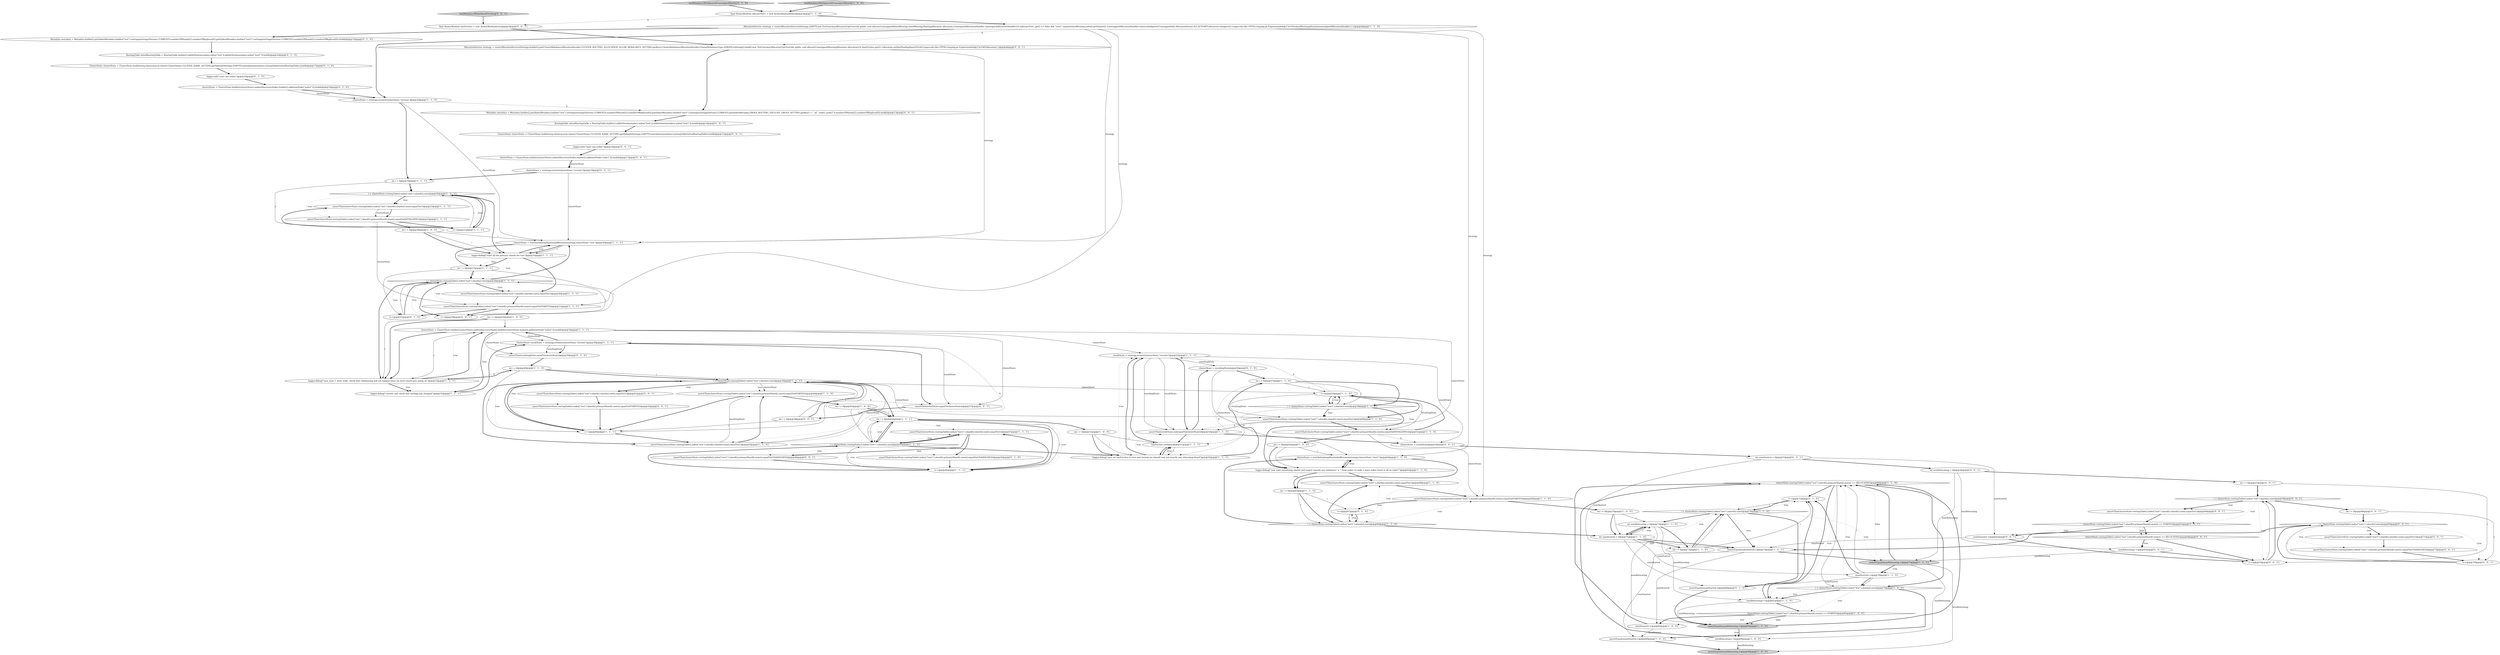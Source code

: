 digraph {
58 [style = filled, label = "clusterState.routingTable().index(\"test\").shard(i).primaryShard().state() == RELOCATING@@@80@@@['1', '1', '0']", fillcolor = white, shape = diamond image = "AAA0AAABBB1BBB"];
21 [style = filled, label = "clusterState = ClusterState.builder(clusterState).nodes(DiscoveryNodes.builder(clusterState.nodes()).add(newNode(\"node2\"))).build()@@@34@@@['1', '1', '1']", fillcolor = white, shape = ellipse image = "AAA0AAABBB1BBB"];
68 [style = filled, label = "i++@@@75@@@['0', '1', '0']", fillcolor = white, shape = ellipse image = "AAA0AAABBB2BBB"];
8 [style = filled, label = "int i = 0@@@40@@@['1', '1', '0']", fillcolor = white, shape = ellipse image = "AAA0AAABBB1BBB"];
26 [style = filled, label = "i < clusterState.routingTable().index(\"test\").shards().size()@@@28@@@['1', '1', '1']", fillcolor = white, shape = diamond image = "AAA0AAABBB1BBB"];
37 [style = filled, label = "int i = 0@@@51@@@['1', '0', '0']", fillcolor = white, shape = ellipse image = "AAA0AAABBB1BBB"];
54 [style = filled, label = "numRelocating++@@@86@@@['1', '0', '0']", fillcolor = white, shape = ellipse image = "AAA0AAABBB1BBB"];
78 [style = filled, label = "AllocationService strategy = createAllocationService(Settings.builder().put(ClusterRebalanceAllocationDecider.CLUSTER_ROUTING_ALLOCATION_ALLOW_REBALANCE_SETTING.getKey(),ClusterRebalanceAllocationDecider.ClusterRebalanceType.ALWAYS.toString()).build(),new TestGatewayAllocator(){@Override public void allocateUnassigned(RoutingAllocation allocation){if (hasFetches.get()) {allocation.setHasPendingAsyncFetch()}super.edu.fdu.CPPDG.tinypdg.pe.ExpressionInfo@13e1945allocation}})@@@4@@@['0', '0', '1']", fillcolor = white, shape = ellipse image = "AAA0AAABBB3BBB"];
14 [style = filled, label = "clusterState = strategy.reroute(clusterState,\"reroute\")@@@20@@@['1', '1', '0']", fillcolor = white, shape = ellipse image = "AAA0AAABBB1BBB"];
61 [style = filled, label = "logger.debug(\"now start initializing shards and expect exactly one rebalance\" + \" from node1 to node 2 since index (test( is all on node1\")@@@63@@@['1', '1', '0']", fillcolor = white, shape = ellipse image = "AAA0AAABBB1BBB"];
20 [style = filled, label = "assertThat(clusterState.routingTable().index(\"test1\").shard(i).shards().size(),equalTo(1))@@@60@@@['1', '1', '0']", fillcolor = white, shape = ellipse image = "AAA0AAABBB1BBB"];
83 [style = filled, label = "i++@@@29@@@['0', '0', '1']", fillcolor = white, shape = ellipse image = "AAA0AAABBB3BBB"];
3 [style = filled, label = "i < clusterState.routingTable().index(\"test\").shards().size()@@@20@@@['1', '1', '1']", fillcolor = white, shape = diamond image = "AAA0AAABBB1BBB"];
35 [style = filled, label = "numStarted++@@@78@@@['1', '1', '0']", fillcolor = white, shape = ellipse image = "AAA0AAABBB1BBB"];
77 [style = filled, label = "testRebalanceWithIgnoredUnassignedShards['0', '1', '0']", fillcolor = lightgray, shape = diamond image = "AAA0AAABBB2BBB"];
32 [style = filled, label = "assertThat(clusterState.routingTable().index(\"test1\").shard(i).shards().size(),equalTo(1))@@@68@@@['1', '1', '0']", fillcolor = white, shape = ellipse image = "AAA0AAABBB1BBB"];
102 [style = filled, label = "Metadata metadata = Metadata.builder().put(IndexMetadata.builder(\"test\").settings(settings(Version.CURRENT)).numberOfShards(2).numberOfReplicas(0)).put(IndexMetadata.builder(\"test1\").settings(settings(Version.CURRENT).put(IndexMetadata.INDEX_ROUTING_EXCLUDE_GROUP_SETTING.getKey() + \"_id\",\"node1,node2\")).numberOfShards(2).numberOfReplicas(0)).build()@@@13@@@['0', '0', '1']", fillcolor = white, shape = ellipse image = "AAA0AAABBB3BBB"];
76 [style = filled, label = "clusterState = resultingState@@@56@@@['0', '1', '0']", fillcolor = white, shape = ellipse image = "AAA0AAABBB2BBB"];
5 [style = filled, label = "int i = 0@@@65@@@['1', '1', '0']", fillcolor = white, shape = ellipse image = "AAA0AAABBB1BBB"];
97 [style = filled, label = "assertThat(clusterState.routingTable().index(\"test\").shard(i).shards().size(),equalTo(1))@@@60@@@['0', '0', '1']", fillcolor = white, shape = ellipse image = "AAA0AAABBB3BBB"];
94 [style = filled, label = "i < clusterState.routingTable().index(\"test1\").shards().size()@@@69@@@['0', '0', '1']", fillcolor = white, shape = diamond image = "AAA0AAABBB3BBB"];
75 [style = filled, label = "logger.info(\"start two nodes\")@@@18@@@['0', '1', '0']", fillcolor = white, shape = ellipse image = "AAA0AAABBB2BBB"];
95 [style = filled, label = "testRebalanceWhileShardFetching['0', '0', '1']", fillcolor = lightgray, shape = diamond image = "AAA0AAABBB3BBB"];
66 [style = filled, label = "assertEquals(numStarted,1)@@@84@@@['0', '1', '0']", fillcolor = white, shape = ellipse image = "AAA0AAABBB2BBB"];
100 [style = filled, label = "int i = 0@@@57@@@['0', '0', '1']", fillcolor = white, shape = ellipse image = "AAA0AAABBB3BBB"];
30 [style = filled, label = "i < clusterState.routingTable().index(\"test\").shards().size()@@@39@@@['1', '1', '1']", fillcolor = white, shape = diamond image = "AAA0AAABBB1BBB"];
88 [style = filled, label = "logger.info(\"start two nodes\")@@@16@@@['0', '0', '1']", fillcolor = white, shape = ellipse image = "AAA0AAABBB3BBB"];
80 [style = filled, label = "int numStarted = 0@@@55@@@['0', '0', '1']", fillcolor = white, shape = ellipse image = "AAA0AAABBB3BBB"];
40 [style = filled, label = "int i = 0@@@62@@@['1', '0', '0']", fillcolor = white, shape = ellipse image = "AAA0AAABBB1BBB"];
84 [style = filled, label = "i++@@@70@@@['0', '0', '1']", fillcolor = white, shape = ellipse image = "AAA0AAABBB3BBB"];
7 [style = filled, label = "clusterState = startInitializingShardsAndReroute(strategy,clusterState,\"test\")@@@26@@@['1', '1', '1']", fillcolor = white, shape = ellipse image = "AAA0AAABBB1BBB"];
34 [style = filled, label = "assertThat(clusterState.routingTable().index(\"test\").shard(i).primaryShard().state(),equalTo(STARTED))@@@44@@@['1', '1', '0']", fillcolor = white, shape = ellipse image = "AAA0AAABBB1BBB"];
27 [style = filled, label = "assertThat(clusterState.routingTable().index(\"test\").shard(i).shards().size(),equalTo(1))@@@43@@@['1', '1', '0']", fillcolor = white, shape = ellipse image = "AAA0AAABBB1BBB"];
64 [style = filled, label = "int i = 0@@@73@@@['1', '1', '0']", fillcolor = white, shape = ellipse image = "AAA0AAABBB1BBB"];
16 [style = filled, label = "final AtomicBoolean allocateTest1 = new AtomicBoolean(false)@@@3@@@['1', '1', '0']", fillcolor = white, shape = ellipse image = "AAA0AAABBB1BBB"];
63 [style = filled, label = "clusterState = startInitializingShardsAndReroute(strategy,clusterState,\"test1\")@@@64@@@['1', '1', '0']", fillcolor = white, shape = ellipse image = "AAA0AAABBB1BBB"];
52 [style = filled, label = "numRelocating++@@@81@@@['1', '1', '0']", fillcolor = white, shape = ellipse image = "AAA0AAABBB1BBB"];
45 [style = filled, label = "assertThat(clusterState.routingTable().index(\"test\").shard(i).shards().size(),equalTo(1))@@@22@@@['1', '1', '1']", fillcolor = white, shape = ellipse image = "AAA0AAABBB1BBB"];
47 [style = filled, label = "numStarted++@@@83@@@['1', '0', '0']", fillcolor = white, shape = ellipse image = "AAA0AAABBB1BBB"];
55 [style = filled, label = "ClusterState resultState = strategy.reroute(clusterState,\"reroute\")@@@36@@@['1', '1', '1']", fillcolor = white, shape = ellipse image = "AAA0AAABBB1BBB"];
13 [style = filled, label = "assertEquals(numRelocating,1)@@@90@@@['1', '0', '0']", fillcolor = lightgray, shape = ellipse image = "AAA0AAABBB1BBB"];
79 [style = filled, label = "clusterState.routingTable().index(\"test\").shard(i).primaryShard().state() == STARTED@@@61@@@['0', '0', '1']", fillcolor = white, shape = diamond image = "AAA0AAABBB3BBB"];
1 [style = filled, label = "assertEquals(numStarted,1)@@@74@@@['1', '1', '1']", fillcolor = white, shape = ellipse image = "AAA0AAABBB1BBB"];
9 [style = filled, label = "assertThat(clusterState.routingTable().index(\"test1\").shard(i).shards().size(),equalTo(1))@@@47@@@['1', '1', '1']", fillcolor = white, shape = ellipse image = "AAA0AAABBB1BBB"];
69 [style = filled, label = "clusterState = ClusterState.builder(clusterState).nodes(DiscoveryNodes.builder().add(newNode(\"node1\"))).build()@@@19@@@['0', '1', '0']", fillcolor = white, shape = ellipse image = "AAA0AAABBB2BBB"];
17 [style = filled, label = "i++@@@21@@@['1', '1', '1']", fillcolor = white, shape = ellipse image = "AAA0AAABBB1BBB"];
101 [style = filled, label = "assertThat(clusterState.routingTable().index(\"test\").shard(i).primaryShard().state(),equalTo(STARTED))@@@42@@@['0', '0', '1']", fillcolor = white, shape = ellipse image = "AAA0AAABBB3BBB"];
49 [style = filled, label = "int i = 0@@@44@@@['1', '1', '1']", fillcolor = white, shape = ellipse image = "AAA0AAABBB1BBB"];
57 [style = filled, label = "resultState = strategy.reroute(clusterState,\"reroute\")@@@52@@@['1', '1', '1']", fillcolor = white, shape = ellipse image = "AAA0AAABBB1BBB"];
67 [style = filled, label = "Metadata metadata = Metadata.builder().put(IndexMetadata.builder(\"test\").settings(settings(Version.CURRENT)).numberOfShards(2).numberOfReplicas(0)).put(IndexMetadata.builder(\"test1\").settings(settings(Version.CURRENT)).numberOfShards(2).numberOfReplicas(0)).build()@@@15@@@['0', '1', '0']", fillcolor = white, shape = ellipse image = "AAA1AAABBB2BBB"];
10 [style = filled, label = "i < clusterState.routingTable().index(\"test1\").shards().size()@@@66@@@['1', '1', '0']", fillcolor = white, shape = diamond image = "AAA0AAABBB1BBB"];
86 [style = filled, label = "ClusterState clusterState = ClusterState.builder(org.elasticsearch.cluster.ClusterName.CLUSTER_NAME_SETTING.getDefault(Settings.EMPTY)).metadata(metadata).routingTable(initialRoutingTable).build()@@@15@@@['0', '0', '1']", fillcolor = white, shape = ellipse image = "AAA0AAABBB3BBB"];
12 [style = filled, label = "i < clusterState.routingTable().index(\"test\").shards().size()@@@74@@@['1', '1', '0']", fillcolor = white, shape = diamond image = "AAA0AAABBB1BBB"];
15 [style = filled, label = "int i = 0@@@70@@@['1', '0', '0']", fillcolor = white, shape = ellipse image = "AAA0AAABBB1BBB"];
19 [style = filled, label = "i++@@@59@@@['1', '1', '0']", fillcolor = white, shape = ellipse image = "AAA0AAABBB1BBB"];
51 [style = filled, label = "int i = 0@@@57@@@['1', '1', '0']", fillcolor = white, shape = ellipse image = "AAA0AAABBB1BBB"];
33 [style = filled, label = "assertThat(clusterState.routingTable().index(\"test\").shard(i).primaryShard().state(),equalTo(STARTED))@@@31@@@['1', '1', '1']", fillcolor = white, shape = ellipse image = "AAA0AAABBB1BBB"];
29 [style = filled, label = "int i = 0@@@34@@@['1', '0', '0']", fillcolor = white, shape = ellipse image = "AAA0AAABBB1BBB"];
43 [style = filled, label = "i++@@@46@@@['1', '1', '1']", fillcolor = white, shape = ellipse image = "AAA0AAABBB1BBB"];
22 [style = filled, label = "assertEquals(numRelocating,1)@@@85@@@['1', '1', '0']", fillcolor = lightgray, shape = ellipse image = "AAA0AAABBB1BBB"];
18 [style = filled, label = "i < clusterState.routingTable().index(\"test1\").shards().size()@@@45@@@['1', '1', '1']", fillcolor = white, shape = diamond image = "AAA0AAABBB1BBB"];
23 [style = filled, label = "logger.debug(\"start all the primary shards for test\")@@@25@@@['1', '1', '1']", fillcolor = white, shape = ellipse image = "AAA0AAABBB1BBB"];
46 [style = filled, label = "logger.debug(\"now set hasFetches to true and reroute we should now see exactly one relocating shard\")@@@50@@@['1', '1', '1']", fillcolor = white, shape = ellipse image = "AAA0AAABBB1BBB"];
53 [style = filled, label = "assertThat(clusterState.routingTable().index(\"test\").shard(i).primaryShard().state(),equalTo(INITIALIZING))@@@23@@@['1', '1', '1']", fillcolor = white, shape = ellipse image = "AAA0AAABBB1BBB"];
4 [style = filled, label = "logger.debug(\"now, start 1 more node, check that rebalancing will not happen since we have shard sync going on\")@@@33@@@['1', '1', '1']", fillcolor = white, shape = ellipse image = "AAA0AAABBB1BBB"];
93 [style = filled, label = "clusterState = ClusterState.builder(clusterState).nodes(DiscoveryNodes.builder().add(newNode(\"node1\"))).build()@@@17@@@['0', '0', '1']", fillcolor = white, shape = ellipse image = "AAA0AAABBB3BBB"];
105 [style = filled, label = "final AtomicBoolean hasFetches = new AtomicBoolean(true)@@@3@@@['0', '0', '1']", fillcolor = white, shape = ellipse image = "AAA0AAABBB3BBB"];
90 [style = filled, label = "assertThat(clusterState.routingTable().index(\"test1\").shard(i).primaryShard().state(),equalTo(UNASSIGNED))@@@48@@@['0', '0', '1']", fillcolor = white, shape = ellipse image = "AAA0AAABBB3BBB"];
99 [style = filled, label = "assertThat(clusterState.routingTable().index(\"test1\").shard(i).primaryShard().state(),equalTo(UNASSIGNED))@@@72@@@['0', '0', '1']", fillcolor = white, shape = ellipse image = "AAA0AAABBB3BBB"];
6 [style = filled, label = "i < clusterState.routingTable().index(\"test1\").shards().size()@@@58@@@['1', '1', '0']", fillcolor = white, shape = diamond image = "AAA0AAABBB1BBB"];
36 [style = filled, label = "int i = 0@@@26@@@['1', '0', '0']", fillcolor = white, shape = ellipse image = "AAA0AAABBB1BBB"];
24 [style = filled, label = "AllocationService strategy = createAllocationService(Settings.EMPTY,new TestGatewayAllocator(){@Override public void allocateUnassigned(ShardRouting shardRouting,RoutingAllocation allocation,UnassignedAllocationHandler unassignedAllocationHandler){if (allocateTest1.get() == false && \"test1\".equals(shardRouting.index().getName())) {unassignedAllocationHandler.removeAndIgnore(UnassignedInfo.AllocationStatus.NO_ATTEMPT,allocation.changes())}{super.edu.fdu.CPPDG.tinypdg.pe.ExpressionInfo@13e163eshardRoutingallocationunassignedAllocationHandler}}})@@@4@@@['1', '1', '0']", fillcolor = white, shape = ellipse image = "AAA0AAABBB1BBB"];
89 [style = filled, label = "numRelocating++@@@65@@@['0', '0', '1']", fillcolor = white, shape = ellipse image = "AAA0AAABBB3BBB"];
11 [style = filled, label = "hasFetches.set(false)@@@51@@@['1', '1', '1']", fillcolor = white, shape = ellipse image = "AAA0AAABBB1BBB"];
87 [style = filled, label = "clusterState.routingTable().index(\"test\").shard(i).primaryShard().state() == RELOCATING@@@64@@@['0', '0', '1']", fillcolor = white, shape = diamond image = "AAA0AAABBB3BBB"];
44 [style = filled, label = "testRebalanceWithIgnoredUnassignedShards['1', '0', '0']", fillcolor = lightgray, shape = diamond image = "AAA0AAABBB1BBB"];
65 [style = filled, label = "assertThat(clusterState.routingTable().index(\"test1\").shard(i).primaryShard().state(),equalTo(UNASSIGNED))@@@50@@@['0', '1', '0']", fillcolor = white, shape = ellipse image = "AAA0AAABBB2BBB"];
72 [style = filled, label = "i++@@@31@@@['0', '1', '0']", fillcolor = white, shape = ellipse image = "AAA0AAABBB2BBB"];
108 [style = filled, label = "RoutingTable initialRoutingTable = RoutingTable.builder().addAsNew(metadata.index(\"test\")).addAsNew(metadata.index(\"test1\")).build()@@@14@@@['0', '0', '1']", fillcolor = white, shape = ellipse image = "AAA0AAABBB3BBB"];
96 [style = filled, label = "int numRelocating = 0@@@56@@@['0', '0', '1']", fillcolor = white, shape = ellipse image = "AAA0AAABBB3BBB"];
25 [style = filled, label = "int i = 0@@@45@@@['1', '0', '0']", fillcolor = white, shape = ellipse image = "AAA0AAABBB1BBB"];
39 [style = filled, label = "i < clusterState.routingTable().index(\"test\").shards().size()@@@79@@@['1', '0', '0']", fillcolor = white, shape = diamond image = "AAA0AAABBB1BBB"];
56 [style = filled, label = "int numRelocating = 0@@@72@@@['1', '1', '0']", fillcolor = white, shape = ellipse image = "AAA0AAABBB1BBB"];
81 [style = filled, label = "i++@@@59@@@['0', '0', '1']", fillcolor = white, shape = ellipse image = "AAA0AAABBB3BBB"];
92 [style = filled, label = "int i = 0@@@38@@@['0', '0', '1']", fillcolor = white, shape = ellipse image = "AAA0AAABBB3BBB"];
104 [style = filled, label = "clusterState = strategy.reroute(clusterState,\"reroute\")@@@18@@@['0', '0', '1']", fillcolor = white, shape = ellipse image = "AAA0AAABBB3BBB"];
103 [style = filled, label = "assertThat(resultState,equalTo(clusterState))@@@37@@@['0', '0', '1']", fillcolor = white, shape = ellipse image = "AAA0AAABBB3BBB"];
2 [style = filled, label = "clusterState.routingTable().index(\"test\").shard(i).primaryShard().state() == STARTED@@@82@@@['1', '0', '0']", fillcolor = white, shape = diamond image = "AAA0AAABBB1BBB"];
98 [style = filled, label = "assertThat(clusterState.routingTable().index(\"test\").shard(i).shards().size(),equalTo(1))@@@41@@@['0', '0', '1']", fillcolor = white, shape = ellipse image = "AAA0AAABBB3BBB"];
85 [style = filled, label = "assertThat(clusterState.routingTable().index(\"test1\").shard(i).shards().size(),equalTo(1))@@@71@@@['0', '0', '1']", fillcolor = white, shape = ellipse image = "AAA0AAABBB3BBB"];
48 [style = filled, label = "i++@@@40@@@['1', '1', '1']", fillcolor = white, shape = ellipse image = "AAA0AAABBB1BBB"];
60 [style = filled, label = "logger.debug(\"reroute and check that nothing has changed\")@@@35@@@['1', '1', '1']", fillcolor = white, shape = ellipse image = "AAA0AAABBB1BBB"];
70 [style = filled, label = "ClusterState clusterState = ClusterState.builder(org.elasticsearch.cluster.ClusterName.CLUSTER_NAME_SETTING.getDefault(Settings.EMPTY)).metadata(metadata).routingTable(initialRoutingTable).build()@@@17@@@['0', '1', '0']", fillcolor = white, shape = ellipse image = "AAA0AAABBB2BBB"];
42 [style = filled, label = "assertThat(clusterState.routingTable().index(\"test\").shard(i).shards().size(),equalTo(1))@@@30@@@['1', '1', '1']", fillcolor = white, shape = ellipse image = "AAA0AAABBB1BBB"];
71 [style = filled, label = "assertThat(resultingState,equalTo(clusterState))@@@39@@@['0', '1', '0']", fillcolor = white, shape = ellipse image = "AAA0AAABBB2BBB"];
73 [style = filled, label = "RoutingTable initialRoutingTable = RoutingTable.builder().addAsNew(metadata.index(\"test\")).addAsNew(metadata.index(\"test1\")).build()@@@16@@@['0', '1', '0']", fillcolor = white, shape = ellipse image = "AAA0AAABBB2BBB"];
106 [style = filled, label = "clusterState = resultState@@@54@@@['0', '0', '1']", fillcolor = white, shape = ellipse image = "AAA0AAABBB3BBB"];
0 [style = filled, label = "int numStarted = 0@@@71@@@['1', '1', '0']", fillcolor = white, shape = ellipse image = "AAA0AAABBB1BBB"];
62 [style = filled, label = "assertEquals(numRelocating,1)@@@75@@@['1', '1', '1']", fillcolor = lightgray, shape = ellipse image = "AAA0AAABBB1BBB"];
91 [style = filled, label = "numStarted++@@@62@@@['0', '0', '1']", fillcolor = white, shape = ellipse image = "AAA0AAABBB3BBB"];
50 [style = filled, label = "assertThat(resultState,not(equalTo(clusterState)))@@@53@@@['1', '1', '1']", fillcolor = white, shape = ellipse image = "AAA0AAABBB1BBB"];
38 [style = filled, label = "assertThat(clusterState.routingTable().index(\"test1\").shard(i).primaryShard().state(),equalTo(INITIALIZING))@@@61@@@['1', '1', '0']", fillcolor = white, shape = ellipse image = "AAA0AAABBB1BBB"];
28 [style = filled, label = "assertEquals(numStarted,1)@@@89@@@['1', '0', '0']", fillcolor = white, shape = ellipse image = "AAA0AAABBB1BBB"];
59 [style = filled, label = "assertThat(clusterState.routingTable().index(\"test1\").shard(i).primaryShard().state(),equalTo(STARTED))@@@69@@@['1', '1', '0']", fillcolor = white, shape = ellipse image = "AAA0AAABBB1BBB"];
82 [style = filled, label = "i < clusterState.routingTable().index(\"test\").shards().size()@@@58@@@['0', '0', '1']", fillcolor = white, shape = diamond image = "AAA0AAABBB3BBB"];
74 [style = filled, label = "i++@@@67@@@['0', '1', '0']", fillcolor = white, shape = ellipse image = "AAA0AAABBB2BBB"];
31 [style = filled, label = "int i = 0@@@19@@@['1', '1', '1']", fillcolor = white, shape = ellipse image = "AAA0AAABBB1BBB"];
107 [style = filled, label = "int i = 0@@@68@@@['0', '0', '1']", fillcolor = white, shape = ellipse image = "AAA0AAABBB3BBB"];
41 [style = filled, label = "int i = 0@@@27@@@['1', '1', '1']", fillcolor = white, shape = ellipse image = "AAA0AAABBB1BBB"];
7->23 [style = bold, label=""];
69->14 [style = solid, label="clusterState"];
97->79 [style = bold, label=""];
19->6 [style = bold, label=""];
8->30 [style = solid, label="i"];
74->10 [style = solid, label="i"];
53->17 [style = bold, label=""];
59->74 [style = bold, label=""];
103->92 [style = bold, label=""];
12->68 [style = dotted, label="true"];
12->1 [style = bold, label=""];
40->63 [style = solid, label="i"];
3->17 [style = dotted, label="true"];
17->3 [style = bold, label=""];
35->39 [style = solid, label="i"];
58->39 [style = bold, label=""];
55->71 [style = bold, label=""];
80->96 [style = bold, label=""];
83->26 [style = solid, label="i"];
25->49 [style = bold, label=""];
30->34 [style = dotted, label="true"];
24->33 [style = solid, label="strategy"];
18->90 [style = dotted, label="true"];
104->31 [style = bold, label=""];
33->83 [style = bold, label=""];
34->25 [style = bold, label=""];
18->49 [style = solid, label="i"];
21->4 [style = bold, label=""];
78->7 [style = solid, label="strategy"];
71->8 [style = bold, label=""];
66->22 [style = bold, label=""];
68->12 [style = solid, label="i"];
64->12 [style = bold, label=""];
25->18 [style = solid, label="i"];
54->13 [style = solid, label="numRelocating"];
18->46 [style = bold, label=""];
52->68 [style = bold, label=""];
49->43 [style = bold, label=""];
2->47 [style = bold, label=""];
91->81 [style = bold, label=""];
92->30 [style = bold, label=""];
14->7 [style = solid, label="clusterState"];
26->72 [style = dotted, label="true"];
0->56 [style = bold, label=""];
80->91 [style = solid, label="numStarted"];
12->66 [style = bold, label=""];
102->108 [style = bold, label=""];
38->59 [style = solid, label="clusterState"];
41->26 [style = solid, label="i"];
46->50 [style = dotted, label="true"];
24->78 [style = dashed, label="0"];
100->82 [style = solid, label="i"];
6->19 [style = dotted, label="true"];
93->104 [style = solid, label="clusterState"];
56->22 [style = solid, label="numRelocating"];
35->58 [style = solid, label="i"];
80->1 [style = solid, label="numStarted"];
91->1 [style = solid, label="numStarted"];
45->53 [style = bold, label=""];
30->101 [style = dotted, label="true"];
30->34 [style = solid, label="clusterState"];
46->57 [style = dotted, label="true"];
64->12 [style = solid, label="i"];
94->84 [style = dotted, label="true"];
23->41 [style = dotted, label="true"];
30->48 [style = dotted, label="true"];
8->48 [style = solid, label="i"];
76->63 [style = solid, label="clusterState"];
10->32 [style = bold, label=""];
46->57 [style = bold, label=""];
16->105 [style = dashed, label="0"];
0->64 [style = bold, label=""];
30->27 [style = dotted, label="true"];
59->15 [style = bold, label=""];
0->1 [style = bold, label=""];
12->62 [style = dotted, label="true"];
49->18 [style = bold, label=""];
21->55 [style = solid, label="clusterState"];
61->63 [style = dotted, label="true"];
36->7 [style = solid, label="i"];
2->22 [style = bold, label=""];
69->14 [style = bold, label=""];
57->50 [style = solid, label="resultingState"];
62->58 [style = dotted, label="false"];
58->68 [style = bold, label=""];
62->58 [style = bold, label=""];
28->13 [style = bold, label=""];
37->11 [style = solid, label="i"];
38->40 [style = bold, label=""];
101->48 [style = bold, label=""];
4->21 [style = dotted, label="true"];
5->10 [style = solid, label="i"];
54->58 [style = bold, label=""];
45->53 [style = solid, label="clusterState"];
51->6 [style = bold, label=""];
15->0 [style = bold, label=""];
57->106 [style = solid, label="resultState"];
26->42 [style = dotted, label="true"];
20->50 [style = dashed, label="0"];
4->21 [style = bold, label=""];
51->6 [style = solid, label="i"];
53->36 [style = bold, label=""];
49->43 [style = solid, label="i"];
30->48 [style = bold, label=""];
39->52 [style = bold, label=""];
94->1 [style = bold, label=""];
26->42 [style = bold, label=""];
50->11 [style = bold, label=""];
34->103 [style = dashed, label="0"];
90->43 [style = bold, label=""];
38->19 [style = bold, label=""];
1->28 [style = solid, label="numStarted"];
26->4 [style = bold, label=""];
25->49 [style = solid, label="i"];
18->65 [style = dotted, label="true"];
84->94 [style = bold, label=""];
2->47 [style = dotted, label="true"];
22->58 [style = bold, label=""];
0->66 [style = solid, label="numStarted"];
4->60 [style = bold, label=""];
4->60 [style = dotted, label="true"];
3->45 [style = dotted, label="true"];
68->12 [style = bold, label=""];
50->76 [style = bold, label=""];
94->85 [style = bold, label=""];
73->70 [style = bold, label=""];
96->89 [style = solid, label="numRelocating"];
29->4 [style = solid, label="i"];
21->71 [style = solid, label="clusterState"];
30->49 [style = bold, label=""];
2->22 [style = dotted, label="false"];
107->94 [style = solid, label="i"];
56->0 [style = bold, label=""];
21->4 [style = solid, label="i"];
35->66 [style = solid, label="numStarted"];
46->51 [style = bold, label=""];
57->50 [style = solid, label="resultState"];
14->31 [style = bold, label=""];
41->26 [style = bold, label=""];
24->67 [style = bold, label=""];
87->89 [style = dotted, label="true"];
26->33 [style = dotted, label="true"];
19->20 [style = solid, label="resultingState"];
55->71 [style = solid, label="resultingState"];
31->17 [style = solid, label="i"];
37->46 [style = bold, label=""];
10->0 [style = bold, label=""];
23->42 [style = bold, label=""];
16->24 [style = bold, label=""];
17->45 [style = bold, label=""];
39->28 [style = bold, label=""];
30->20 [style = solid, label="clusterState"];
27->55 [style = dashed, label="0"];
3->53 [style = dotted, label="true"];
30->27 [style = solid, label="clusterState"];
65->43 [style = bold, label=""];
10->59 [style = dotted, label="true"];
27->34 [style = solid, label="resultingState"];
81->82 [style = solid, label="i"];
8->4 [style = dashed, label="0"];
9->65 [style = bold, label=""];
23->7 [style = bold, label=""];
3->45 [style = bold, label=""];
96->100 [style = bold, label=""];
29->21 [style = solid, label="i"];
79->91 [style = bold, label=""];
48->27 [style = bold, label=""];
10->63 [style = bold, label=""];
49->18 [style = solid, label="i"];
52->22 [style = solid, label="numRelocating"];
14->102 [style = dashed, label="0"];
72->26 [style = solid, label="i"];
50->106 [style = bold, label=""];
6->19 [style = bold, label=""];
39->58 [style = dotted, label="true"];
11->57 [style = bold, label=""];
3->23 [style = bold, label=""];
56->0 [style = solid, label="i"];
60->55 [style = bold, label=""];
99->84 [style = bold, label=""];
96->62 [style = solid, label="numRelocating"];
24->63 [style = solid, label="strategy"];
33->72 [style = bold, label=""];
18->43 [style = dotted, label="true"];
89->62 [style = solid, label="numRelocating"];
27->34 [style = bold, label=""];
19->38 [style = solid, label="resultingState"];
31->3 [style = bold, label=""];
0->35 [style = solid, label="numStarted"];
76->51 [style = bold, label=""];
18->49 [style = bold, label=""];
72->26 [style = bold, label=""];
63->61 [style = bold, label=""];
87->89 [style = bold, label=""];
23->26 [style = dotted, label="true"];
56->64 [style = bold, label=""];
49->9 [style = dotted, label="true"];
62->13 [style = solid, label="numRelocating"];
1->62 [style = bold, label=""];
6->20 [style = dotted, label="true"];
43->18 [style = bold, label=""];
12->1 [style = dotted, label="true"];
21->103 [style = solid, label="clusterState"];
43->9 [style = bold, label=""];
106->80 [style = bold, label=""];
18->9 [style = dotted, label="true"];
42->33 [style = bold, label=""];
57->50 [style = bold, label=""];
98->101 [style = bold, label=""];
61->10 [style = dotted, label="true"];
53->33 [style = solid, label="clusterState"];
87->81 [style = bold, label=""];
56->52 [style = solid, label="numRelocating"];
46->11 [style = bold, label=""];
55->21 [style = bold, label=""];
0->64 [style = dotted, label="true"];
22->54 [style = dotted, label="true"];
21->60 [style = bold, label=""];
30->98 [style = bold, label=""];
23->41 [style = bold, label=""];
24->7 [style = solid, label="strategy"];
0->56 [style = dotted, label="true"];
58->39 [style = solid, label="i"];
61->63 [style = bold, label=""];
88->93 [style = bold, label=""];
105->78 [style = bold, label=""];
37->46 [style = solid, label="i"];
30->19 [style = solid, label="clusterState"];
107->94 [style = bold, label=""];
70->75 [style = bold, label=""];
35->39 [style = bold, label=""];
15->56 [style = solid, label="i"];
19->57 [style = dashed, label="0"];
58->52 [style = bold, label=""];
21->50 [style = solid, label="clusterState"];
77->16 [style = bold, label=""];
44->16 [style = bold, label=""];
4->55 [style = dotted, label="true"];
20->38 [style = bold, label=""];
22->54 [style = bold, label=""];
55->103 [style = solid, label="resultState"];
108->86 [style = bold, label=""];
46->11 [style = dotted, label="true"];
74->10 [style = bold, label=""];
11->46 [style = bold, label=""];
35->68 [style = bold, label=""];
24->59 [style = solid, label="strategy"];
62->35 [style = bold, label=""];
62->35 [style = dotted, label="true"];
48->30 [style = bold, label=""];
6->38 [style = dotted, label="true"];
81->82 [style = bold, label=""];
100->81 [style = solid, label="i"];
82->79 [style = dotted, label="true"];
67->73 [style = bold, label=""];
92->48 [style = solid, label="i"];
58->52 [style = dotted, label="true"];
4->8 [style = bold, label=""];
10->32 [style = dotted, label="true"];
26->83 [style = dotted, label="true"];
55->103 [style = bold, label=""];
92->30 [style = solid, label="i"];
23->7 [style = dotted, label="true"];
43->18 [style = solid, label="i"];
94->85 [style = dotted, label="true"];
30->27 [style = bold, label=""];
3->17 [style = bold, label=""];
7->41 [style = bold, label=""];
94->99 [style = dotted, label="true"];
62->54 [style = solid, label="numRelocating"];
10->74 [style = dotted, label="true"];
24->14 [style = bold, label=""];
33->29 [style = bold, label=""];
32->59 [style = bold, label=""];
63->5 [style = bold, label=""];
49->43 [style = dotted, label="true"];
93->104 [style = bold, label=""];
100->82 [style = bold, label=""];
38->106 [style = dashed, label="0"];
5->74 [style = solid, label="i"];
39->52 [style = dotted, label="true"];
64->68 [style = solid, label="i"];
6->61 [style = bold, label=""];
0->12 [style = dotted, label="true"];
61->5 [style = bold, label=""];
11->46 [style = solid, label="i"];
6->20 [style = bold, label=""];
34->48 [style = bold, label=""];
78->102 [style = bold, label=""];
31->3 [style = solid, label="i"];
51->46 [style = dashed, label="0"];
36->23 [style = solid, label="i"];
57->76 [style = solid, label="resultingState"];
40->61 [style = bold, label=""];
104->7 [style = solid, label="clusterState"];
49->37 [style = bold, label=""];
8->30 [style = bold, label=""];
63->61 [style = solid, label="i"];
30->98 [style = dotted, label="true"];
61->32 [style = bold, label=""];
21->57 [style = solid, label="clusterState"];
79->87 [style = bold, label=""];
61->5 [style = dotted, label="true"];
15->0 [style = solid, label="i"];
7->23 [style = solid, label="i"];
41->72 [style = solid, label="i"];
95->105 [style = bold, label=""];
85->99 [style = bold, label=""];
19->6 [style = solid, label="i"];
18->9 [style = bold, label=""];
82->81 [style = dotted, label="true"];
107->84 [style = solid, label="i"];
49->18 [style = dotted, label="true"];
84->94 [style = solid, label="i"];
75->69 [style = bold, label=""];
89->81 [style = bold, label=""];
83->26 [style = bold, label=""];
47->58 [style = bold, label=""];
40->61 [style = solid, label="i"];
79->91 [style = dotted, label="true"];
79->87 [style = dotted, label="false"];
9->18 [style = bold, label=""];
1->47 [style = solid, label="numStarted"];
82->97 [style = bold, label=""];
41->83 [style = solid, label="i"];
86->88 [style = bold, label=""];
82->97 [style = dotted, label="true"];
17->3 [style = solid, label="i"];
19->20 [style = bold, label=""];
9->90 [style = bold, label=""];
29->4 [style = bold, label=""];
52->2 [style = bold, label=""];
5->10 [style = bold, label=""];
51->19 [style = solid, label="i"];
36->23 [style = bold, label=""];
82->107 [style = bold, label=""];
39->2 [style = dotted, label="true"];
47->28 [style = solid, label="numStarted"];
12->56 [style = bold, label=""];
26->7 [style = bold, label=""];
6->11 [style = dashed, label="0"];
48->30 [style = solid, label="i"];
}
